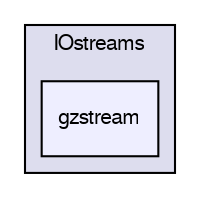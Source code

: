 digraph "src/OpenFOAM/db/IOstreams/gzstream" {
  bgcolor=transparent;
  compound=true
  node [ fontsize="10", fontname="FreeSans"];
  edge [ labelfontsize="10", labelfontname="FreeSans"];
  subgraph clusterdir_466e4f5b4cc1582939ab4ceba36098d8 {
    graph [ bgcolor="#ddddee", pencolor="black", label="IOstreams" fontname="FreeSans", fontsize="10", URL="dir_466e4f5b4cc1582939ab4ceba36098d8.html"]
  dir_e8a834b376aa84887654d20d0cff66a1 [shape=box, label="gzstream", style="filled", fillcolor="#eeeeff", pencolor="black", URL="dir_e8a834b376aa84887654d20d0cff66a1.html"];
  }
}
